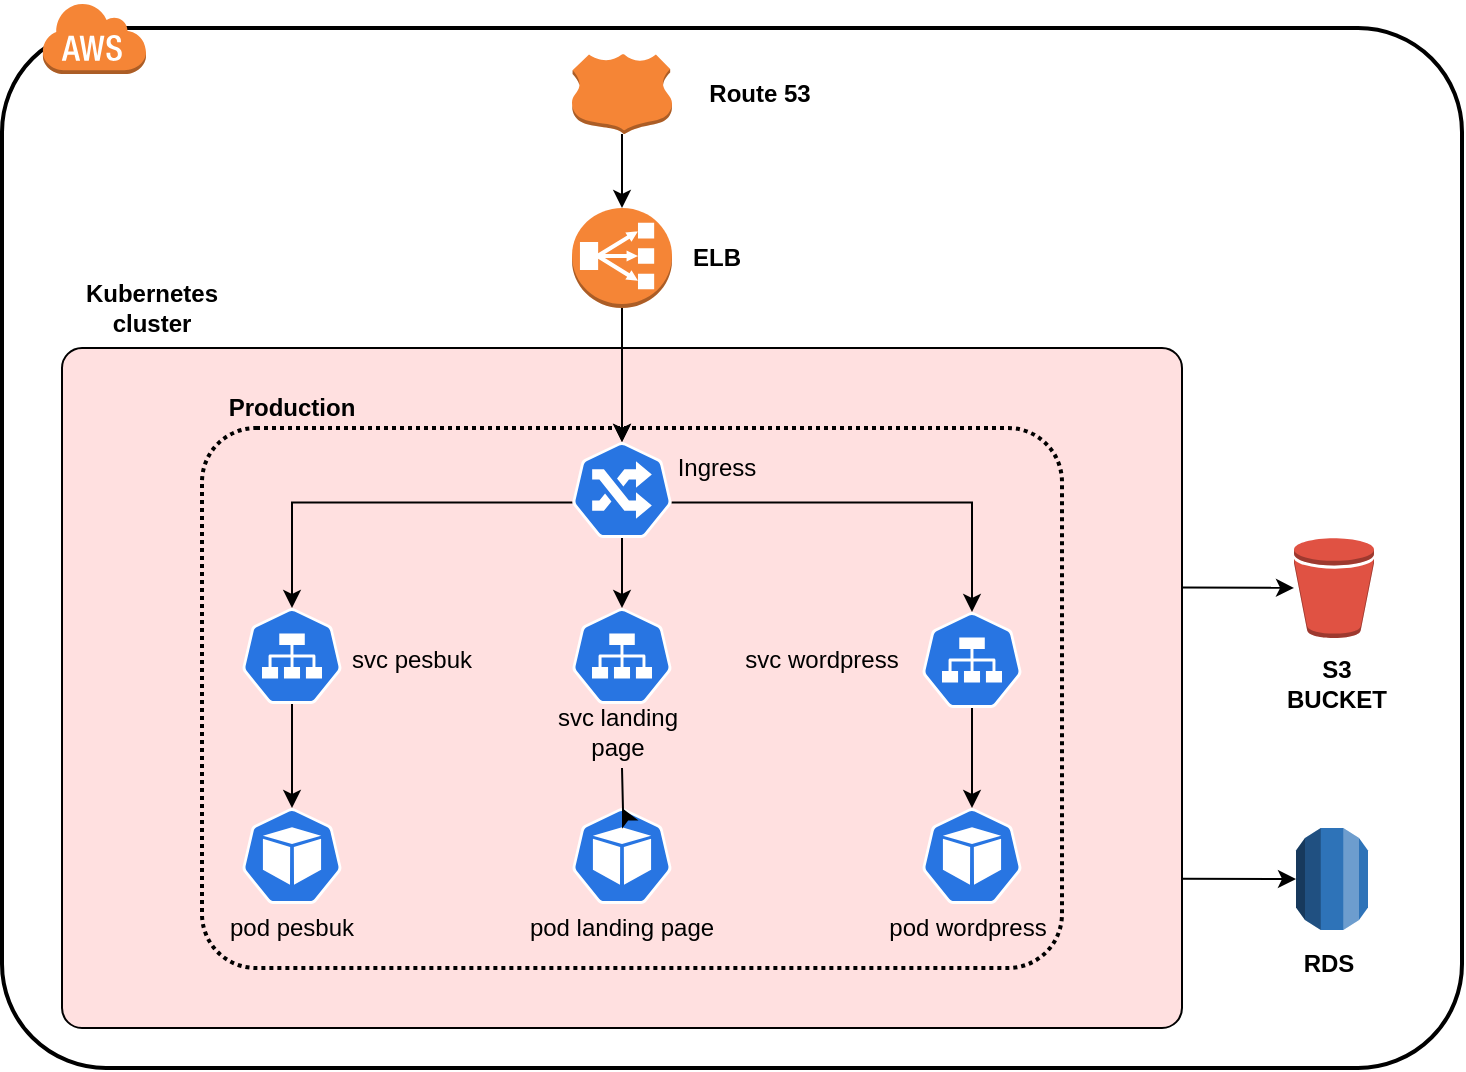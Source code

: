 <mxfile version="14.4.2" type="github">
  <diagram id="nLGvmhEnabeol0AA0Wa8" name="Page-1">
    <mxGraphModel dx="926" dy="556" grid="1" gridSize="10" guides="1" tooltips="1" connect="1" arrows="1" fold="1" page="1" pageScale="1" pageWidth="850" pageHeight="1100" math="0" shadow="0">
      <root>
        <mxCell id="0" />
        <mxCell id="1" parent="0" />
        <mxCell id="ySTdk2VYPAC3CAytviou-16" value="" style="html=1;outlineConnect=0;whiteSpace=wrap;fillColor=#FFE0E0;shape=mxgraph.archimate3.application;archiType=rounded;" vertex="1" parent="1">
          <mxGeometry x="110" y="430" width="560" height="340" as="geometry" />
        </mxCell>
        <mxCell id="ySTdk2VYPAC3CAytviou-32" value="" style="rounded=1;arcSize=10;dashed=1;fillColor=none;gradientColor=none;dashPattern=1 1;strokeWidth=2;" vertex="1" parent="1">
          <mxGeometry x="180" y="470" width="430" height="270" as="geometry" />
        </mxCell>
        <mxCell id="ySTdk2VYPAC3CAytviou-3" value="" style="rounded=1;arcSize=10;dashed=0;fillColor=none;gradientColor=none;strokeWidth=2;" vertex="1" parent="1">
          <mxGeometry x="80" y="270" width="730" height="520" as="geometry" />
        </mxCell>
        <mxCell id="ySTdk2VYPAC3CAytviou-6" value="" style="dashed=0;html=1;shape=mxgraph.aws3.cloud;fillColor=#F58536;gradientColor=none;dashed=0;" vertex="1" parent="1">
          <mxGeometry x="100" y="257" width="52" height="36" as="geometry" />
        </mxCell>
        <mxCell id="ySTdk2VYPAC3CAytviou-7" value="" style="outlineConnect=0;dashed=0;verticalLabelPosition=bottom;verticalAlign=top;align=center;html=1;shape=mxgraph.aws3.bucket;fillColor=#E05243;gradientColor=none;" vertex="1" parent="1">
          <mxGeometry x="726" y="525" width="40" height="50" as="geometry" />
        </mxCell>
        <mxCell id="ySTdk2VYPAC3CAytviou-8" value="" style="outlineConnect=0;dashed=0;verticalLabelPosition=bottom;verticalAlign=top;align=center;html=1;shape=mxgraph.aws3.rds;fillColor=#2E73B8;gradientColor=none;" vertex="1" parent="1">
          <mxGeometry x="727" y="670" width="36" height="51" as="geometry" />
        </mxCell>
        <mxCell id="ySTdk2VYPAC3CAytviou-30" style="edgeStyle=orthogonalEdgeStyle;rounded=0;orthogonalLoop=1;jettySize=auto;html=1;exitX=0.5;exitY=1;exitDx=0;exitDy=0;exitPerimeter=0;entryX=0.5;entryY=0;entryDx=0;entryDy=0;entryPerimeter=0;" edge="1" parent="1" source="ySTdk2VYPAC3CAytviou-14" target="ySTdk2VYPAC3CAytviou-19">
          <mxGeometry relative="1" as="geometry" />
        </mxCell>
        <mxCell id="ySTdk2VYPAC3CAytviou-14" value="" style="outlineConnect=0;dashed=0;verticalLabelPosition=bottom;verticalAlign=top;align=center;html=1;shape=mxgraph.aws3.classic_load_balancer;fillColor=#F58536;gradientColor=none;" vertex="1" parent="1">
          <mxGeometry x="365" y="360" width="50" height="50" as="geometry" />
        </mxCell>
        <mxCell id="ySTdk2VYPAC3CAytviou-31" style="edgeStyle=orthogonalEdgeStyle;rounded=0;orthogonalLoop=1;jettySize=auto;html=1;exitX=0.5;exitY=0;exitDx=0;exitDy=0;exitPerimeter=0;entryX=0.5;entryY=0;entryDx=0;entryDy=0;entryPerimeter=0;" edge="1" parent="1" source="ySTdk2VYPAC3CAytviou-16" target="ySTdk2VYPAC3CAytviou-19">
          <mxGeometry relative="1" as="geometry" />
        </mxCell>
        <mxCell id="ySTdk2VYPAC3CAytviou-28" style="edgeStyle=orthogonalEdgeStyle;rounded=0;orthogonalLoop=1;jettySize=auto;html=1;" edge="1" parent="1" source="ySTdk2VYPAC3CAytviou-17" target="ySTdk2VYPAC3CAytviou-14">
          <mxGeometry relative="1" as="geometry" />
        </mxCell>
        <mxCell id="ySTdk2VYPAC3CAytviou-17" value="" style="outlineConnect=0;dashed=0;verticalLabelPosition=bottom;verticalAlign=top;align=center;html=1;shape=mxgraph.aws3.hosted_zone;fillColor=#F58536;gradientColor=none;" vertex="1" parent="1">
          <mxGeometry x="365" y="283" width="50" height="40" as="geometry" />
        </mxCell>
        <mxCell id="ySTdk2VYPAC3CAytviou-36" style="edgeStyle=orthogonalEdgeStyle;rounded=0;orthogonalLoop=1;jettySize=auto;html=1;exitX=0.5;exitY=1;exitDx=0;exitDy=0;exitPerimeter=0;entryX=0.5;entryY=0;entryDx=0;entryDy=0;entryPerimeter=0;" edge="1" parent="1" source="ySTdk2VYPAC3CAytviou-19" target="ySTdk2VYPAC3CAytviou-24">
          <mxGeometry relative="1" as="geometry" />
        </mxCell>
        <mxCell id="ySTdk2VYPAC3CAytviou-40" style="edgeStyle=orthogonalEdgeStyle;rounded=0;orthogonalLoop=1;jettySize=auto;html=1;exitX=0.005;exitY=0.63;exitDx=0;exitDy=0;exitPerimeter=0;" edge="1" parent="1" source="ySTdk2VYPAC3CAytviou-19" target="ySTdk2VYPAC3CAytviou-20">
          <mxGeometry relative="1" as="geometry" />
        </mxCell>
        <mxCell id="ySTdk2VYPAC3CAytviou-41" style="edgeStyle=orthogonalEdgeStyle;rounded=0;orthogonalLoop=1;jettySize=auto;html=1;exitX=0.995;exitY=0.63;exitDx=0;exitDy=0;exitPerimeter=0;entryX=0.5;entryY=0;entryDx=0;entryDy=0;entryPerimeter=0;" edge="1" parent="1" source="ySTdk2VYPAC3CAytviou-19" target="ySTdk2VYPAC3CAytviou-25">
          <mxGeometry relative="1" as="geometry" />
        </mxCell>
        <mxCell id="ySTdk2VYPAC3CAytviou-19" value="" style="html=1;dashed=0;whitespace=wrap;fillColor=#2875E2;strokeColor=#ffffff;points=[[0.005,0.63,0],[0.1,0.2,0],[0.9,0.2,0],[0.5,0,0],[0.995,0.63,0],[0.72,0.99,0],[0.5,1,0],[0.28,0.99,0]];shape=mxgraph.kubernetes.icon;prIcon=ing" vertex="1" parent="1">
          <mxGeometry x="365" y="477" width="50" height="48" as="geometry" />
        </mxCell>
        <mxCell id="ySTdk2VYPAC3CAytviou-39" style="edgeStyle=orthogonalEdgeStyle;rounded=0;orthogonalLoop=1;jettySize=auto;html=1;entryX=0.5;entryY=0;entryDx=0;entryDy=0;entryPerimeter=0;" edge="1" parent="1" source="ySTdk2VYPAC3CAytviou-20" target="ySTdk2VYPAC3CAytviou-21">
          <mxGeometry relative="1" as="geometry" />
        </mxCell>
        <mxCell id="ySTdk2VYPAC3CAytviou-20" value="" style="html=1;dashed=0;whitespace=wrap;fillColor=#2875E2;strokeColor=#ffffff;points=[[0.005,0.63,0],[0.1,0.2,0],[0.9,0.2,0],[0.5,0,0],[0.995,0.63,0],[0.72,0.99,0],[0.5,1,0],[0.28,0.99,0]];shape=mxgraph.kubernetes.icon;prIcon=svc" vertex="1" parent="1">
          <mxGeometry x="200" y="560" width="50" height="48" as="geometry" />
        </mxCell>
        <mxCell id="ySTdk2VYPAC3CAytviou-21" value="" style="html=1;dashed=0;whitespace=wrap;fillColor=#2875E2;strokeColor=#ffffff;points=[[0.005,0.63,0],[0.1,0.2,0],[0.9,0.2,0],[0.5,0,0],[0.995,0.63,0],[0.72,0.99,0],[0.5,1,0],[0.28,0.99,0]];shape=mxgraph.kubernetes.icon;prIcon=pod" vertex="1" parent="1">
          <mxGeometry x="200" y="660" width="50" height="48" as="geometry" />
        </mxCell>
        <mxCell id="ySTdk2VYPAC3CAytviou-22" value="" style="html=1;dashed=0;whitespace=wrap;fillColor=#2875E2;strokeColor=#ffffff;points=[[0.005,0.63,0],[0.1,0.2,0],[0.9,0.2,0],[0.5,0,0],[0.995,0.63,0],[0.72,0.99,0],[0.5,1,0],[0.28,0.99,0]];shape=mxgraph.kubernetes.icon;prIcon=pod" vertex="1" parent="1">
          <mxGeometry x="365" y="660" width="50" height="48" as="geometry" />
        </mxCell>
        <mxCell id="ySTdk2VYPAC3CAytviou-23" value="" style="html=1;dashed=0;whitespace=wrap;fillColor=#2875E2;strokeColor=#ffffff;points=[[0.005,0.63,0],[0.1,0.2,0],[0.9,0.2,0],[0.5,0,0],[0.995,0.63,0],[0.72,0.99,0],[0.5,1,0],[0.28,0.99,0]];shape=mxgraph.kubernetes.icon;prIcon=pod" vertex="1" parent="1">
          <mxGeometry x="540" y="660" width="50" height="48" as="geometry" />
        </mxCell>
        <mxCell id="ySTdk2VYPAC3CAytviou-37" style="edgeStyle=orthogonalEdgeStyle;rounded=0;orthogonalLoop=1;jettySize=auto;html=1;" edge="1" parent="1" target="ySTdk2VYPAC3CAytviou-22">
          <mxGeometry relative="1" as="geometry">
            <mxPoint x="390" y="640" as="sourcePoint" />
          </mxGeometry>
        </mxCell>
        <mxCell id="ySTdk2VYPAC3CAytviou-24" value="" style="html=1;dashed=0;whitespace=wrap;fillColor=#2875E2;strokeColor=#ffffff;points=[[0.005,0.63,0],[0.1,0.2,0],[0.9,0.2,0],[0.5,0,0],[0.995,0.63,0],[0.72,0.99,0],[0.5,1,0],[0.28,0.99,0]];shape=mxgraph.kubernetes.icon;prIcon=svc" vertex="1" parent="1">
          <mxGeometry x="365" y="560" width="50" height="48" as="geometry" />
        </mxCell>
        <mxCell id="ySTdk2VYPAC3CAytviou-38" style="edgeStyle=orthogonalEdgeStyle;rounded=0;orthogonalLoop=1;jettySize=auto;html=1;exitX=0.5;exitY=1;exitDx=0;exitDy=0;exitPerimeter=0;entryX=0.5;entryY=0;entryDx=0;entryDy=0;entryPerimeter=0;" edge="1" parent="1" source="ySTdk2VYPAC3CAytviou-25" target="ySTdk2VYPAC3CAytviou-23">
          <mxGeometry relative="1" as="geometry" />
        </mxCell>
        <mxCell id="ySTdk2VYPAC3CAytviou-25" value="" style="html=1;dashed=0;whitespace=wrap;fillColor=#2875E2;strokeColor=#ffffff;points=[[0.005,0.63,0],[0.1,0.2,0],[0.9,0.2,0],[0.5,0,0],[0.995,0.63,0],[0.72,0.99,0],[0.5,1,0],[0.28,0.99,0]];shape=mxgraph.kubernetes.icon;prIcon=svc" vertex="1" parent="1">
          <mxGeometry x="540" y="562" width="50" height="48" as="geometry" />
        </mxCell>
        <mxCell id="ySTdk2VYPAC3CAytviou-42" value="&lt;b&gt;Kubernetes cluster&lt;/b&gt;" style="text;html=1;strokeColor=none;fillColor=none;align=center;verticalAlign=middle;whiteSpace=wrap;rounded=0;" vertex="1" parent="1">
          <mxGeometry x="110" y="400" width="90" height="20" as="geometry" />
        </mxCell>
        <mxCell id="ySTdk2VYPAC3CAytviou-43" value="&lt;b&gt;Production&lt;/b&gt;" style="text;html=1;strokeColor=none;fillColor=none;align=center;verticalAlign=middle;whiteSpace=wrap;rounded=0;" vertex="1" parent="1">
          <mxGeometry x="180" y="450" width="90" height="20" as="geometry" />
        </mxCell>
        <mxCell id="ySTdk2VYPAC3CAytviou-44" value="&lt;b&gt;ELB&lt;/b&gt;" style="text;html=1;strokeColor=none;fillColor=none;align=center;verticalAlign=middle;whiteSpace=wrap;rounded=0;" vertex="1" parent="1">
          <mxGeometry x="415" y="375" width="45" height="20" as="geometry" />
        </mxCell>
        <mxCell id="ySTdk2VYPAC3CAytviou-45" value="&lt;b&gt;Route 53&lt;/b&gt;" style="text;html=1;strokeColor=none;fillColor=none;align=center;verticalAlign=middle;whiteSpace=wrap;rounded=0;" vertex="1" parent="1">
          <mxGeometry x="425" y="293" width="67.5" height="20" as="geometry" />
        </mxCell>
        <mxCell id="ySTdk2VYPAC3CAytviou-46" value="&lt;b&gt;RDS&lt;/b&gt;" style="text;html=1;strokeColor=none;fillColor=none;align=center;verticalAlign=middle;whiteSpace=wrap;rounded=0;" vertex="1" parent="1">
          <mxGeometry x="721" y="728" width="45" height="20" as="geometry" />
        </mxCell>
        <mxCell id="ySTdk2VYPAC3CAytviou-47" value="&lt;b&gt;S3 BUCKET&lt;/b&gt;" style="text;html=1;strokeColor=none;fillColor=none;align=center;verticalAlign=middle;whiteSpace=wrap;rounded=0;" vertex="1" parent="1">
          <mxGeometry x="723.5" y="588" width="46.5" height="20" as="geometry" />
        </mxCell>
        <mxCell id="ySTdk2VYPAC3CAytviou-48" value="Ingress" style="text;html=1;strokeColor=none;fillColor=none;align=center;verticalAlign=middle;whiteSpace=wrap;rounded=0;" vertex="1" parent="1">
          <mxGeometry x="415" y="480" width="45" height="20" as="geometry" />
        </mxCell>
        <mxCell id="ySTdk2VYPAC3CAytviou-49" value="svc pesbuk" style="text;html=1;strokeColor=none;fillColor=none;align=center;verticalAlign=middle;whiteSpace=wrap;rounded=0;" vertex="1" parent="1">
          <mxGeometry x="250" y="576" width="70" height="20" as="geometry" />
        </mxCell>
        <mxCell id="ySTdk2VYPAC3CAytviou-50" value="svc landing page" style="text;html=1;strokeColor=none;fillColor=none;align=center;verticalAlign=middle;whiteSpace=wrap;rounded=0;" vertex="1" parent="1">
          <mxGeometry x="348" y="612" width="80" height="20" as="geometry" />
        </mxCell>
        <mxCell id="ySTdk2VYPAC3CAytviou-51" value="svc wordpress" style="text;html=1;strokeColor=none;fillColor=none;align=center;verticalAlign=middle;whiteSpace=wrap;rounded=0;" vertex="1" parent="1">
          <mxGeometry x="450" y="576" width="80" height="20" as="geometry" />
        </mxCell>
        <mxCell id="ySTdk2VYPAC3CAytviou-53" value="pod pesbuk" style="text;html=1;strokeColor=none;fillColor=none;align=center;verticalAlign=middle;whiteSpace=wrap;rounded=0;" vertex="1" parent="1">
          <mxGeometry x="190" y="710" width="70" height="20" as="geometry" />
        </mxCell>
        <mxCell id="ySTdk2VYPAC3CAytviou-54" value="pod landing page" style="text;html=1;strokeColor=none;fillColor=none;align=center;verticalAlign=middle;whiteSpace=wrap;rounded=0;" vertex="1" parent="1">
          <mxGeometry x="340" y="710" width="100" height="20" as="geometry" />
        </mxCell>
        <mxCell id="ySTdk2VYPAC3CAytviou-56" value="pod wordpress" style="text;html=1;strokeColor=none;fillColor=none;align=center;verticalAlign=middle;whiteSpace=wrap;rounded=0;" vertex="1" parent="1">
          <mxGeometry x="518" y="710" width="90" height="20" as="geometry" />
        </mxCell>
        <mxCell id="ySTdk2VYPAC3CAytviou-58" value="" style="endArrow=classic;html=1;exitX=0.808;exitY=0.538;exitDx=0;exitDy=0;exitPerimeter=0;" edge="1" parent="1" source="ySTdk2VYPAC3CAytviou-3" target="ySTdk2VYPAC3CAytviou-7">
          <mxGeometry width="50" height="50" relative="1" as="geometry">
            <mxPoint x="440" y="550" as="sourcePoint" />
            <mxPoint x="490" y="500" as="targetPoint" />
          </mxGeometry>
        </mxCell>
        <mxCell id="ySTdk2VYPAC3CAytviou-59" value="" style="endArrow=classic;html=1;exitX=0.808;exitY=0.818;exitDx=0;exitDy=0;exitPerimeter=0;entryX=0;entryY=0.5;entryDx=0;entryDy=0;entryPerimeter=0;" edge="1" parent="1" source="ySTdk2VYPAC3CAytviou-3" target="ySTdk2VYPAC3CAytviou-8">
          <mxGeometry width="50" height="50" relative="1" as="geometry">
            <mxPoint x="679.84" y="559.76" as="sourcePoint" />
            <mxPoint x="736" y="559.937" as="targetPoint" />
          </mxGeometry>
        </mxCell>
      </root>
    </mxGraphModel>
  </diagram>
</mxfile>
